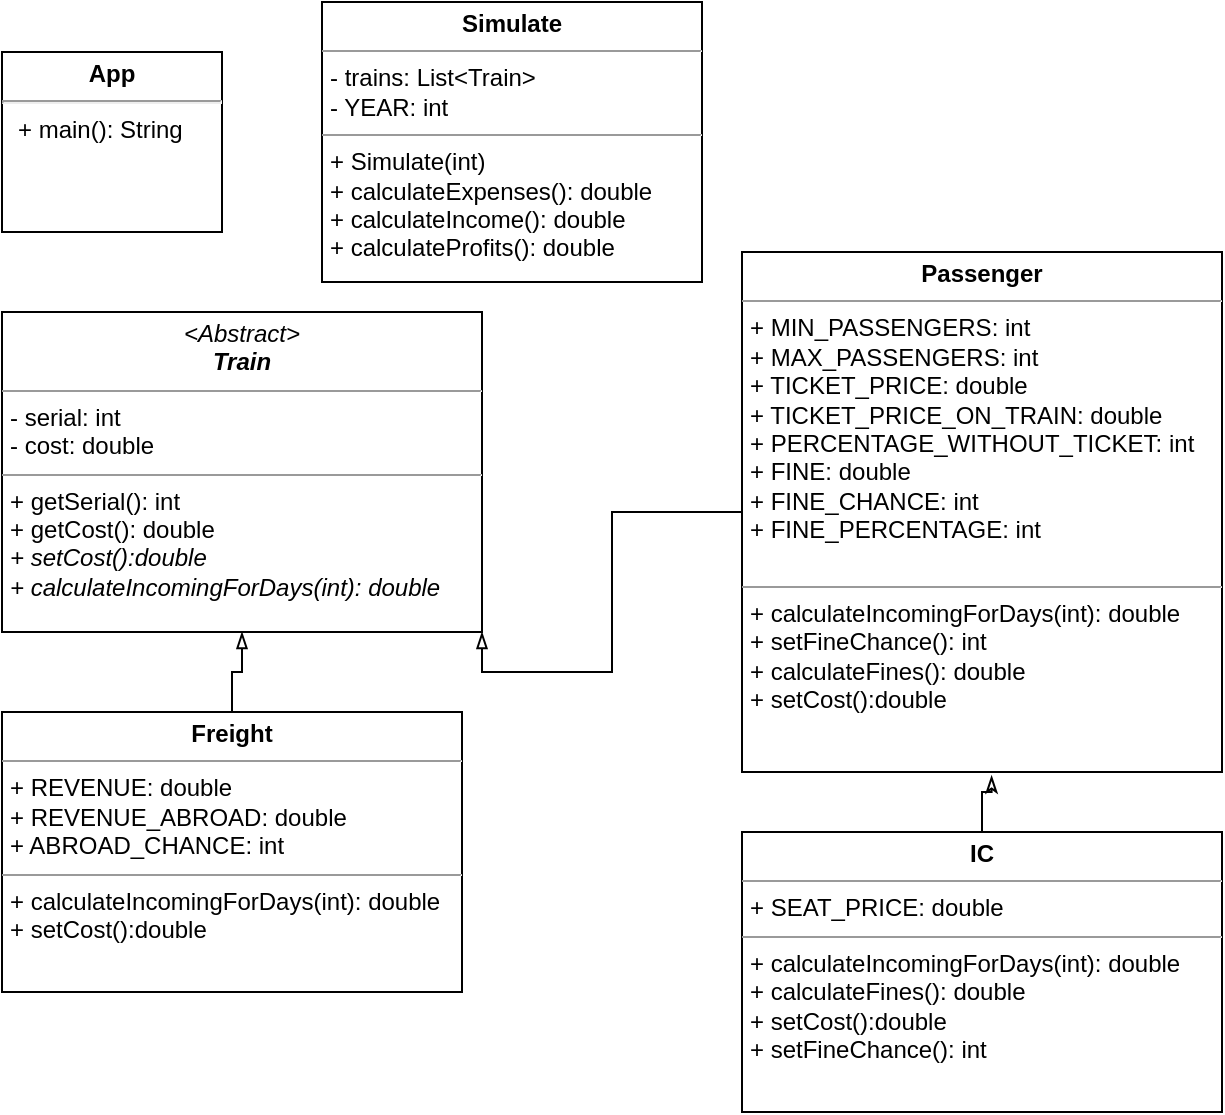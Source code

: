 <mxfile version="13.4.8" type="device"><diagram id="C5RBs43oDa-KdzZeNtuy" name="Page-1"><mxGraphModel dx="932" dy="1669" grid="1" gridSize="10" guides="1" tooltips="1" connect="1" arrows="1" fold="1" page="1" pageScale="1" pageWidth="827" pageHeight="1169" math="0" shadow="0"><root><mxCell id="WIyWlLk6GJQsqaUBKTNV-0"/><mxCell id="WIyWlLk6GJQsqaUBKTNV-1" parent="WIyWlLk6GJQsqaUBKTNV-0"/><mxCell id="yD0z89NkdG-e-W8T5VWS-14" value="" style="edgeStyle=orthogonalEdgeStyle;rounded=0;orthogonalLoop=1;jettySize=auto;html=1;endArrow=classicThin;endFill=0;entryX=0.52;entryY=1.007;entryDx=0;entryDy=0;entryPerimeter=0;" edge="1" parent="WIyWlLk6GJQsqaUBKTNV-1" source="yD0z89NkdG-e-W8T5VWS-0" target="yD0z89NkdG-e-W8T5VWS-2"><mxGeometry relative="1" as="geometry"><mxPoint x="570" y="440" as="targetPoint"/></mxGeometry></mxCell><mxCell id="yD0z89NkdG-e-W8T5VWS-0" value="&lt;p style=&quot;margin: 0px ; margin-top: 4px ; text-align: center&quot;&gt;&lt;b&gt;IC&lt;/b&gt;&lt;/p&gt;&lt;hr size=&quot;1&quot;&gt;&lt;p style=&quot;margin: 0px ; margin-left: 4px&quot;&gt;+ SEAT_PRICE: double&lt;br&gt;&lt;/p&gt;&lt;hr size=&quot;1&quot;&gt;&lt;p style=&quot;margin: 0px ; margin-left: 4px&quot;&gt;+ calculateIncomingForDays(int): double&lt;br&gt;&lt;/p&gt;&lt;p style=&quot;margin: 0px ; margin-left: 4px&quot;&gt;+ calculateFines(): double&lt;/p&gt;&lt;p style=&quot;margin: 0px ; margin-left: 4px&quot;&gt;+ setCost():double&lt;/p&gt;&lt;p style=&quot;margin: 0px ; margin-left: 4px&quot;&gt;+ setFineChance(): int&lt;br&gt;&lt;br&gt;&lt;/p&gt;" style="verticalAlign=top;align=left;overflow=fill;fontSize=12;fontFamily=Helvetica;html=1;" vertex="1" parent="WIyWlLk6GJQsqaUBKTNV-1"><mxGeometry x="460" y="410" width="240" height="140" as="geometry"/></mxCell><mxCell id="yD0z89NkdG-e-W8T5VWS-9" style="edgeStyle=orthogonalEdgeStyle;rounded=0;orthogonalLoop=1;jettySize=auto;html=1;endArrow=blockThin;endFill=0;entryX=1;entryY=1;entryDx=0;entryDy=0;" edge="1" parent="WIyWlLk6GJQsqaUBKTNV-1" source="yD0z89NkdG-e-W8T5VWS-2" target="yD0z89NkdG-e-W8T5VWS-5"><mxGeometry relative="1" as="geometry"/></mxCell><mxCell id="yD0z89NkdG-e-W8T5VWS-2" value="&lt;p style=&quot;margin: 0px ; margin-top: 4px ; text-align: center&quot;&gt;&lt;b&gt;Passenger&lt;/b&gt;&lt;br&gt;&lt;/p&gt;&lt;hr size=&quot;1&quot;&gt;&lt;p style=&quot;margin: 0px ; margin-left: 4px&quot;&gt;+ MIN_PASSENGERS: int&lt;/p&gt;&lt;p style=&quot;margin: 0px ; margin-left: 4px&quot;&gt;+ MAX_PASSENGERS: int&lt;/p&gt;&lt;p style=&quot;margin: 0px ; margin-left: 4px&quot;&gt;+ TICKET_PRICE: double&lt;/p&gt;&lt;p style=&quot;margin: 0px ; margin-left: 4px&quot;&gt;+ TICKET_PRICE_ON_TRAIN: double&lt;/p&gt;&lt;p style=&quot;margin: 0px ; margin-left: 4px&quot;&gt;+ PERCENTAGE_WITHOUT_TICKET: int&lt;/p&gt;&lt;p style=&quot;margin: 0px ; margin-left: 4px&quot;&gt;+ FINE: double&lt;/p&gt;&lt;p style=&quot;margin: 0px ; margin-left: 4px&quot;&gt;+ FINE_CHANCE: int&lt;/p&gt;&lt;p style=&quot;margin: 0px ; margin-left: 4px&quot;&gt;+ FINE_PERCENTAGE: int&lt;/p&gt;&lt;p style=&quot;margin: 0px ; margin-left: 4px&quot;&gt;&lt;br&gt;&lt;/p&gt;&lt;hr size=&quot;1&quot;&gt;&lt;p style=&quot;margin: 0px ; margin-left: 4px&quot;&gt;+ calculateIncomingForDays(int): double&lt;br&gt;&lt;/p&gt;&lt;p style=&quot;margin: 0px ; margin-left: 4px&quot;&gt;+ setFineChance(): int&lt;br&gt;+ calculateFines(): double&lt;/p&gt;&lt;p style=&quot;margin: 0px 0px 0px 4px&quot;&gt;+ setCost():double&lt;/p&gt;&lt;div&gt;&lt;i&gt;&lt;br&gt;&lt;/i&gt;&lt;/div&gt;" style="verticalAlign=top;align=left;overflow=fill;fontSize=12;fontFamily=Helvetica;html=1;" vertex="1" parent="WIyWlLk6GJQsqaUBKTNV-1"><mxGeometry x="460" y="120" width="240" height="260" as="geometry"/></mxCell><mxCell id="yD0z89NkdG-e-W8T5VWS-10" style="edgeStyle=orthogonalEdgeStyle;rounded=0;orthogonalLoop=1;jettySize=auto;html=1;entryX=0.5;entryY=1;entryDx=0;entryDy=0;endArrow=blockThin;endFill=0;" edge="1" parent="WIyWlLk6GJQsqaUBKTNV-1" source="yD0z89NkdG-e-W8T5VWS-3" target="yD0z89NkdG-e-W8T5VWS-5"><mxGeometry relative="1" as="geometry"/></mxCell><mxCell id="yD0z89NkdG-e-W8T5VWS-3" value="&lt;p style=&quot;margin: 0px ; margin-top: 4px ; text-align: center&quot;&gt;&lt;b&gt;Freight&lt;/b&gt;&lt;/p&gt;&lt;hr size=&quot;1&quot;&gt;&lt;p style=&quot;margin: 0px ; margin-left: 4px&quot;&gt;+ REVENUE: double&lt;br&gt;+ REVENUE_ABROAD: double&lt;/p&gt;&lt;p style=&quot;margin: 0px ; margin-left: 4px&quot;&gt;+ ABROAD_CHANCE: int&lt;/p&gt;&lt;hr size=&quot;1&quot;&gt;&lt;p style=&quot;margin: 0px 0px 0px 4px&quot;&gt;+ calculateIncomingForDays(int): double&lt;/p&gt;&lt;p style=&quot;margin: 0px 0px 0px 4px&quot;&gt;+ setCost():double&lt;/p&gt;&lt;div&gt;&lt;i&gt;&lt;br&gt;&lt;/i&gt;&lt;/div&gt;" style="verticalAlign=top;align=left;overflow=fill;fontSize=12;fontFamily=Helvetica;html=1;" vertex="1" parent="WIyWlLk6GJQsqaUBKTNV-1"><mxGeometry x="90" y="350" width="230" height="140" as="geometry"/></mxCell><mxCell id="yD0z89NkdG-e-W8T5VWS-5" value="&lt;p style=&quot;margin: 0px ; margin-top: 4px ; text-align: center&quot;&gt;&lt;i&gt;&amp;lt;Abstract&amp;gt;&lt;/i&gt;&lt;br&gt;&lt;b&gt;&lt;i&gt;Train&lt;/i&gt;&lt;/b&gt;&lt;/p&gt;&lt;hr size=&quot;1&quot;&gt;&lt;p style=&quot;margin: 0px ; margin-left: 4px&quot;&gt;- serial: int&lt;br&gt;- cost: double&lt;/p&gt;&lt;hr size=&quot;1&quot;&gt;&lt;p style=&quot;margin: 0px ; margin-left: 4px&quot;&gt;+ getSerial(): int&lt;br&gt;+ getCost(): double&lt;/p&gt;&lt;p style=&quot;margin: 0px ; margin-left: 4px&quot;&gt;&lt;i&gt;+ setCost():double&lt;/i&gt;&lt;/p&gt;&lt;p style=&quot;margin: 0px ; margin-left: 4px&quot;&gt;&lt;i&gt;+ calculateIncomingForDays(int): double&lt;br&gt;&lt;/i&gt;&lt;/p&gt;" style="verticalAlign=top;align=left;overflow=fill;fontSize=12;fontFamily=Helvetica;html=1;" vertex="1" parent="WIyWlLk6GJQsqaUBKTNV-1"><mxGeometry x="90" y="150" width="240" height="160" as="geometry"/></mxCell><mxCell id="yD0z89NkdG-e-W8T5VWS-17" value="&lt;p style=&quot;margin: 0px ; margin-top: 4px ; text-align: center&quot;&gt;&lt;b&gt;Simulate&lt;/b&gt;&lt;/p&gt;&lt;hr size=&quot;1&quot;&gt;&lt;p style=&quot;margin: 0px ; margin-left: 4px&quot;&gt;- trains: List&amp;lt;Train&amp;gt;&lt;/p&gt;&lt;p style=&quot;margin: 0px ; margin-left: 4px&quot;&gt;&lt;span&gt;- YEAR: int&lt;/span&gt;&lt;/p&gt;&lt;hr size=&quot;1&quot;&gt;&lt;p style=&quot;margin: 0px ; margin-left: 4px&quot;&gt;+ Simulate(int)&lt;/p&gt;&lt;p style=&quot;margin: 0px ; margin-left: 4px&quot;&gt;&lt;span&gt;+ calculateE&lt;/span&gt;&lt;span&gt;xpenses(): double&lt;/span&gt;&lt;/p&gt;&lt;p style=&quot;margin: 0px ; margin-left: 4px&quot;&gt;&lt;span&gt;+ calculateIncome(): double&lt;/span&gt;&lt;/p&gt;&lt;p style=&quot;margin: 0px ; margin-left: 4px&quot;&gt;&lt;span&gt;+ calculateProfits(): double&lt;/span&gt;&lt;/p&gt;" style="verticalAlign=top;align=left;overflow=fill;fontSize=12;fontFamily=Helvetica;html=1;" vertex="1" parent="WIyWlLk6GJQsqaUBKTNV-1"><mxGeometry x="250" y="-5" width="190" height="140" as="geometry"/></mxCell><mxCell id="yD0z89NkdG-e-W8T5VWS-20" value="&lt;p style=&quot;margin: 4px 0px 0px ; text-align: center&quot;&gt;&lt;b&gt;App&lt;/b&gt;&lt;/p&gt;&lt;hr&gt;&lt;p style=&quot;margin: 0px ; margin-left: 8px&quot;&gt;+ main(): String&lt;br&gt;&lt;/p&gt;" style="verticalAlign=top;align=left;overflow=fill;fontSize=12;fontFamily=Helvetica;html=1;" vertex="1" parent="WIyWlLk6GJQsqaUBKTNV-1"><mxGeometry x="90" y="20" width="110" height="90" as="geometry"/></mxCell></root></mxGraphModel></diagram></mxfile>